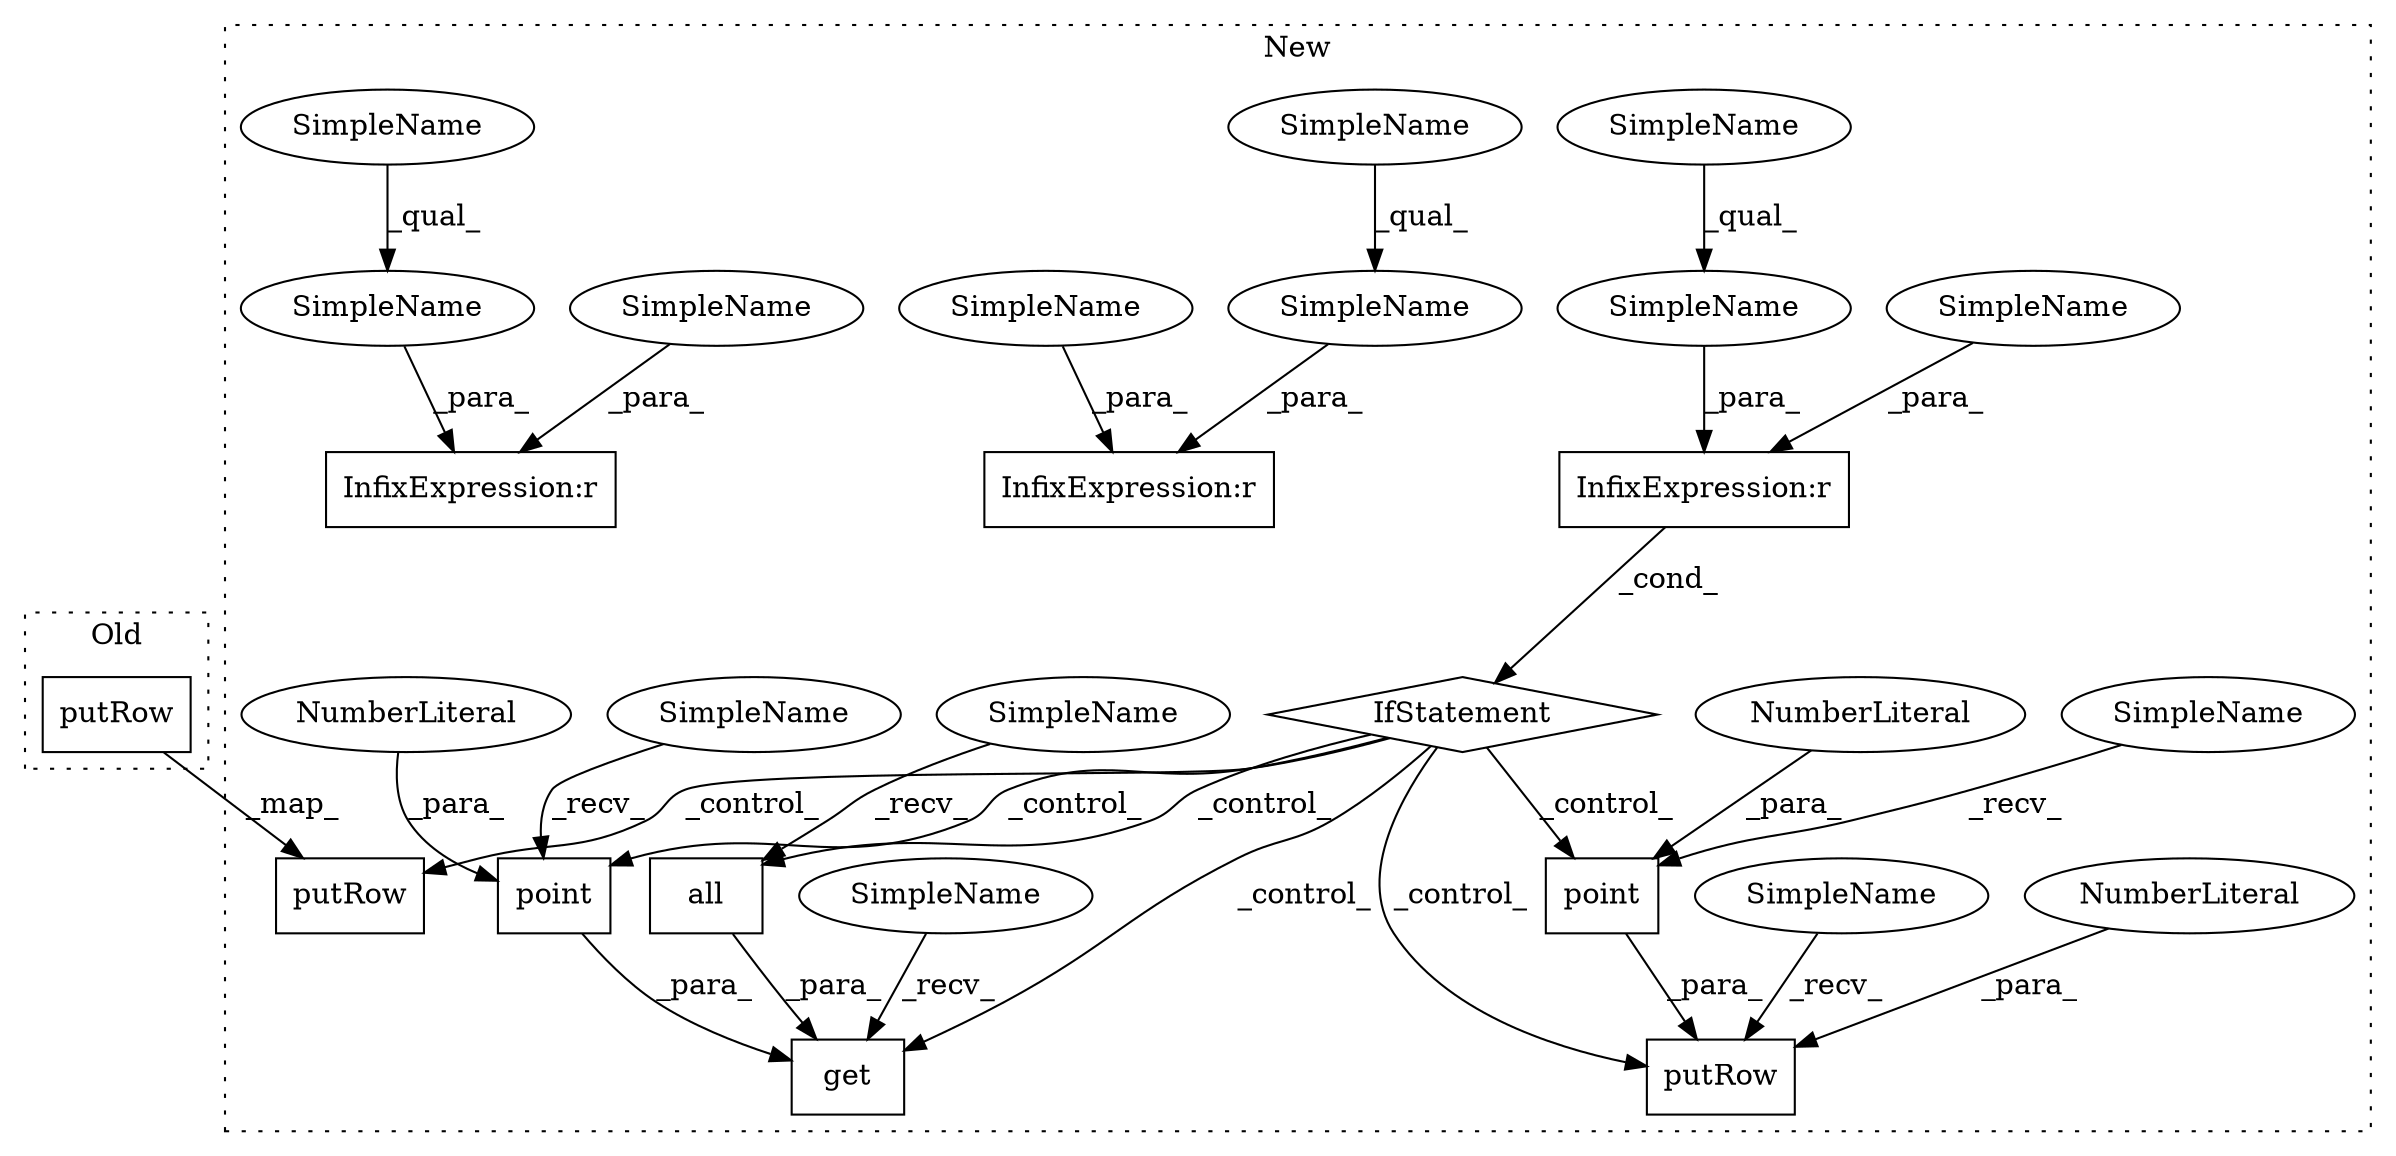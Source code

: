 digraph G {
subgraph cluster0 {
1 [label="putRow" a="32" s="3584,3677" l="7,1" shape="box"];
label = "Old";
style="dotted";
}
subgraph cluster1 {
2 [label="putRow" a="32" s="4399,4492" l="7,1" shape="box"];
3 [label="InfixExpression:r" a="27" s="4360" l="4" shape="box"];
4 [label="SimpleName" a="42" s="4364" l="13" shape="ellipse"];
5 [label="all" a="32" s="5085" l="5" shape="box"];
6 [label="get" a="32" s="5022,5090" l="4,1" shape="box"];
7 [label="IfStatement" a="25" s="4343,4377" l="4,1" shape="diamond"];
8 [label="SimpleName" a="42" s="4347" l="13" shape="ellipse"];
9 [label="putRow" a="32" s="4883,4976" l="7,1" shape="box"];
10 [label="NumberLiteral" a="34" s="4890" l="1" shape="ellipse"];
11 [label="point" a="32" s="5039,5046" l="6,1" shape="box"];
12 [label="NumberLiteral" a="34" s="5045" l="1" shape="ellipse"];
13 [label="point" a="32" s="4924,4931" l="6,1" shape="box"];
14 [label="NumberLiteral" a="34" s="4930" l="1" shape="ellipse"];
15 [label="SimpleName" a="42" s="3528" l="13" shape="ellipse"];
16 [label="InfixExpression:r" a="27" s="3524" l="4" shape="box"];
17 [label="SimpleName" a="42" s="3511" l="13" shape="ellipse"];
18 [label="SimpleName" a="42" s="3223" l="13" shape="ellipse"];
19 [label="InfixExpression:r" a="27" s="3219" l="4" shape="box"];
20 [label="SimpleName" a="42" s="3206" l="13" shape="ellipse"];
21 [label="SimpleName" a="42" s="4876" l="6" shape="ellipse"];
22 [label="SimpleName" a="42" s="4364" l="9" shape="ellipse"];
23 [label="SimpleName" a="42" s="3528" l="9" shape="ellipse"];
24 [label="SimpleName" a="42" s="3223" l="9" shape="ellipse"];
25 [label="SimpleName" a="42" s="5008" l="13" shape="ellipse"];
26 [label="SimpleName" a="42" s="5072" l="12" shape="ellipse"];
27 [label="SimpleName" a="42" s="5026" l="12" shape="ellipse"];
28 [label="SimpleName" a="42" s="4911" l="12" shape="ellipse"];
label = "New";
style="dotted";
}
1 -> 2 [label="_map_"];
3 -> 7 [label="_cond_"];
4 -> 3 [label="_para_"];
5 -> 6 [label="_para_"];
7 -> 9 [label="_control_"];
7 -> 2 [label="_control_"];
7 -> 6 [label="_control_"];
7 -> 5 [label="_control_"];
7 -> 11 [label="_control_"];
7 -> 13 [label="_control_"];
8 -> 3 [label="_para_"];
10 -> 9 [label="_para_"];
11 -> 6 [label="_para_"];
12 -> 11 [label="_para_"];
13 -> 9 [label="_para_"];
14 -> 13 [label="_para_"];
15 -> 16 [label="_para_"];
17 -> 16 [label="_para_"];
18 -> 19 [label="_para_"];
20 -> 19 [label="_para_"];
21 -> 9 [label="_recv_"];
22 -> 4 [label="_qual_"];
23 -> 15 [label="_qual_"];
24 -> 18 [label="_qual_"];
25 -> 6 [label="_recv_"];
26 -> 5 [label="_recv_"];
27 -> 11 [label="_recv_"];
28 -> 13 [label="_recv_"];
}